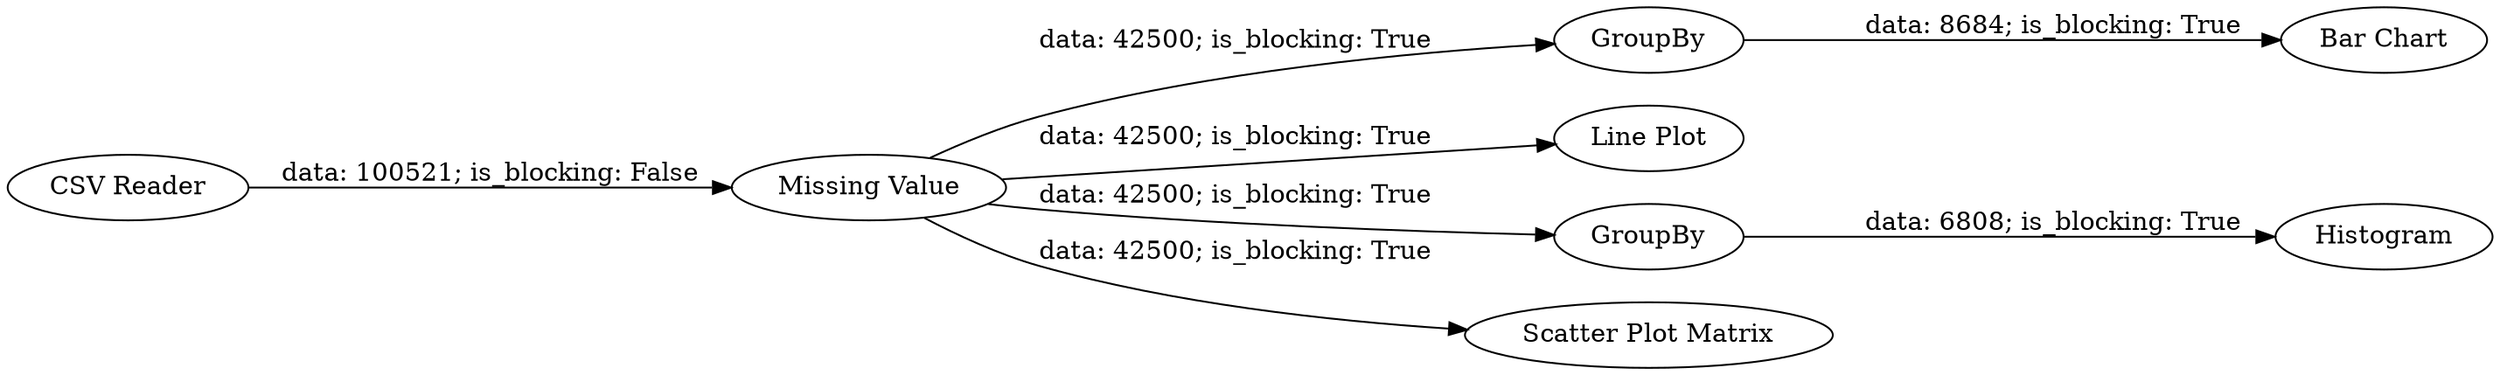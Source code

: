 digraph {
	"-1215817062543642527_16" [label=GroupBy]
	"-1215817062543642527_8" [label="Missing Value"]
	"-1215817062543642527_9" [label="Line Plot"]
	"-1215817062543642527_11" [label="Bar Chart"]
	"-1215817062543642527_17" [label=GroupBy]
	"-1215817062543642527_6" [label="CSV Reader"]
	"-1215817062543642527_14" [label=Histogram]
	"-1215817062543642527_12" [label="Scatter Plot Matrix"]
	"-1215817062543642527_8" -> "-1215817062543642527_12" [label="data: 42500; is_blocking: True"]
	"-1215817062543642527_8" -> "-1215817062543642527_9" [label="data: 42500; is_blocking: True"]
	"-1215817062543642527_8" -> "-1215817062543642527_17" [label="data: 42500; is_blocking: True"]
	"-1215817062543642527_17" -> "-1215817062543642527_14" [label="data: 6808; is_blocking: True"]
	"-1215817062543642527_8" -> "-1215817062543642527_16" [label="data: 42500; is_blocking: True"]
	"-1215817062543642527_6" -> "-1215817062543642527_8" [label="data: 100521; is_blocking: False"]
	"-1215817062543642527_16" -> "-1215817062543642527_11" [label="data: 8684; is_blocking: True"]
	rankdir=LR
}
